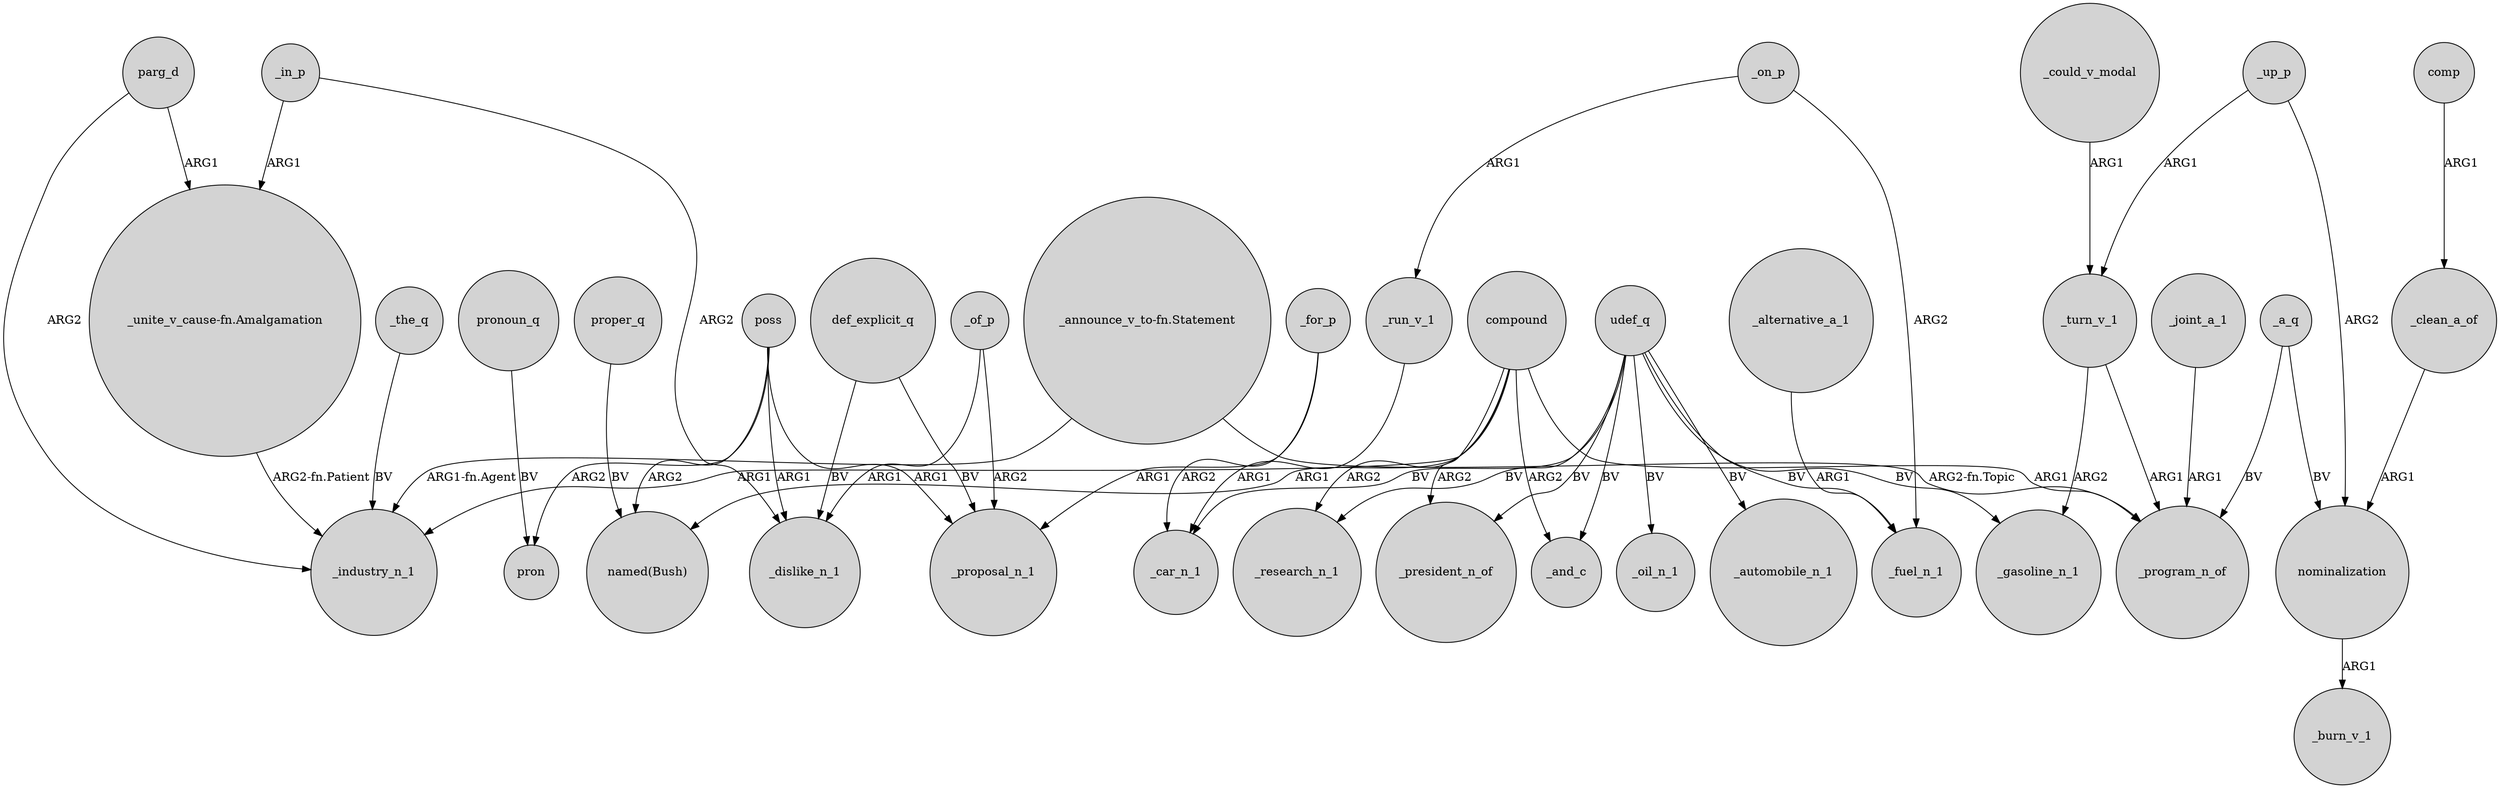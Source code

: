 digraph {
	node [shape=circle style=filled]
	parg_d -> _industry_n_1 [label=ARG2]
	_for_p -> _car_n_1 [label=ARG2]
	compound -> _president_n_of [label=ARG2]
	_could_v_modal -> _turn_v_1 [label=ARG1]
	poss -> pron [label=ARG2]
	_of_p -> _dislike_n_1 [label=ARG1]
	comp -> _clean_a_of [label=ARG1]
	poss -> _dislike_n_1 [label=ARG1]
	def_explicit_q -> _dislike_n_1 [label=BV]
	udef_q -> _automobile_n_1 [label=BV]
	udef_q -> _research_n_1 [label=BV]
	compound -> _industry_n_1 [label=ARG1]
	_up_p -> nominalization [label=ARG2]
	poss -> "named(Bush)" [label=ARG2]
	_on_p -> _fuel_n_1 [label=ARG2]
	_a_q -> nominalization [label=BV]
	_the_q -> _industry_n_1 [label=BV]
	"_announce_v_to-fn.Statement" -> _industry_n_1 [label="ARG1-fn.Agent"]
	_run_v_1 -> _car_n_1 [label=ARG1]
	_in_p -> _dislike_n_1 [label=ARG2]
	_turn_v_1 -> _gasoline_n_1 [label=ARG2]
	pronoun_q -> pron [label=BV]
	compound -> _and_c [label=ARG2]
	_turn_v_1 -> _program_n_of [label=ARG1]
	poss -> _proposal_n_1 [label=ARG1]
	_on_p -> _run_v_1 [label=ARG1]
	_clean_a_of -> nominalization [label=ARG1]
	udef_q -> _president_n_of [label=BV]
	_alternative_a_1 -> _fuel_n_1 [label=ARG1]
	"_announce_v_to-fn.Statement" -> _program_n_of [label="ARG2-fn.Topic"]
	_joint_a_1 -> _program_n_of [label=ARG1]
	_up_p -> _turn_v_1 [label=ARG1]
	_a_q -> _program_n_of [label=BV]
	nominalization -> _burn_v_1 [label=ARG1]
	proper_q -> "named(Bush)" [label=BV]
	_for_p -> _proposal_n_1 [label=ARG1]
	_in_p -> "_unite_v_cause-fn.Amalgamation" [label=ARG1]
	parg_d -> "_unite_v_cause-fn.Amalgamation" [label=ARG1]
	udef_q -> _oil_n_1 [label=BV]
	udef_q -> _car_n_1 [label=BV]
	_of_p -> _proposal_n_1 [label=ARG2]
	def_explicit_q -> _proposal_n_1 [label=BV]
	udef_q -> _gasoline_n_1 [label=BV]
	udef_q -> _fuel_n_1 [label=BV]
	compound -> _program_n_of [label=ARG1]
	udef_q -> _and_c [label=BV]
	compound -> _research_n_1 [label=ARG2]
	"_unite_v_cause-fn.Amalgamation" -> _industry_n_1 [label="ARG2-fn.Patient"]
	compound -> "named(Bush)" [label=ARG1]
}
